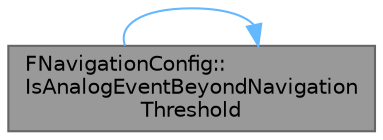 digraph "FNavigationConfig::IsAnalogEventBeyondNavigationThreshold"
{
 // INTERACTIVE_SVG=YES
 // LATEX_PDF_SIZE
  bgcolor="transparent";
  edge [fontname=Helvetica,fontsize=10,labelfontname=Helvetica,labelfontsize=10];
  node [fontname=Helvetica,fontsize=10,shape=box,height=0.2,width=0.4];
  rankdir="LR";
  Node1 [id="Node000001",label="FNavigationConfig::\lIsAnalogEventBeyondNavigation\lThreshold",height=0.2,width=0.4,color="gray40", fillcolor="grey60", style="filled", fontcolor="black",tooltip="Returns whether the analog event is beyond the navigation thresholds set in this config."];
  Node1 -> Node1 [id="edge1_Node000001_Node000001",color="steelblue1",style="solid",tooltip=" "];
}
